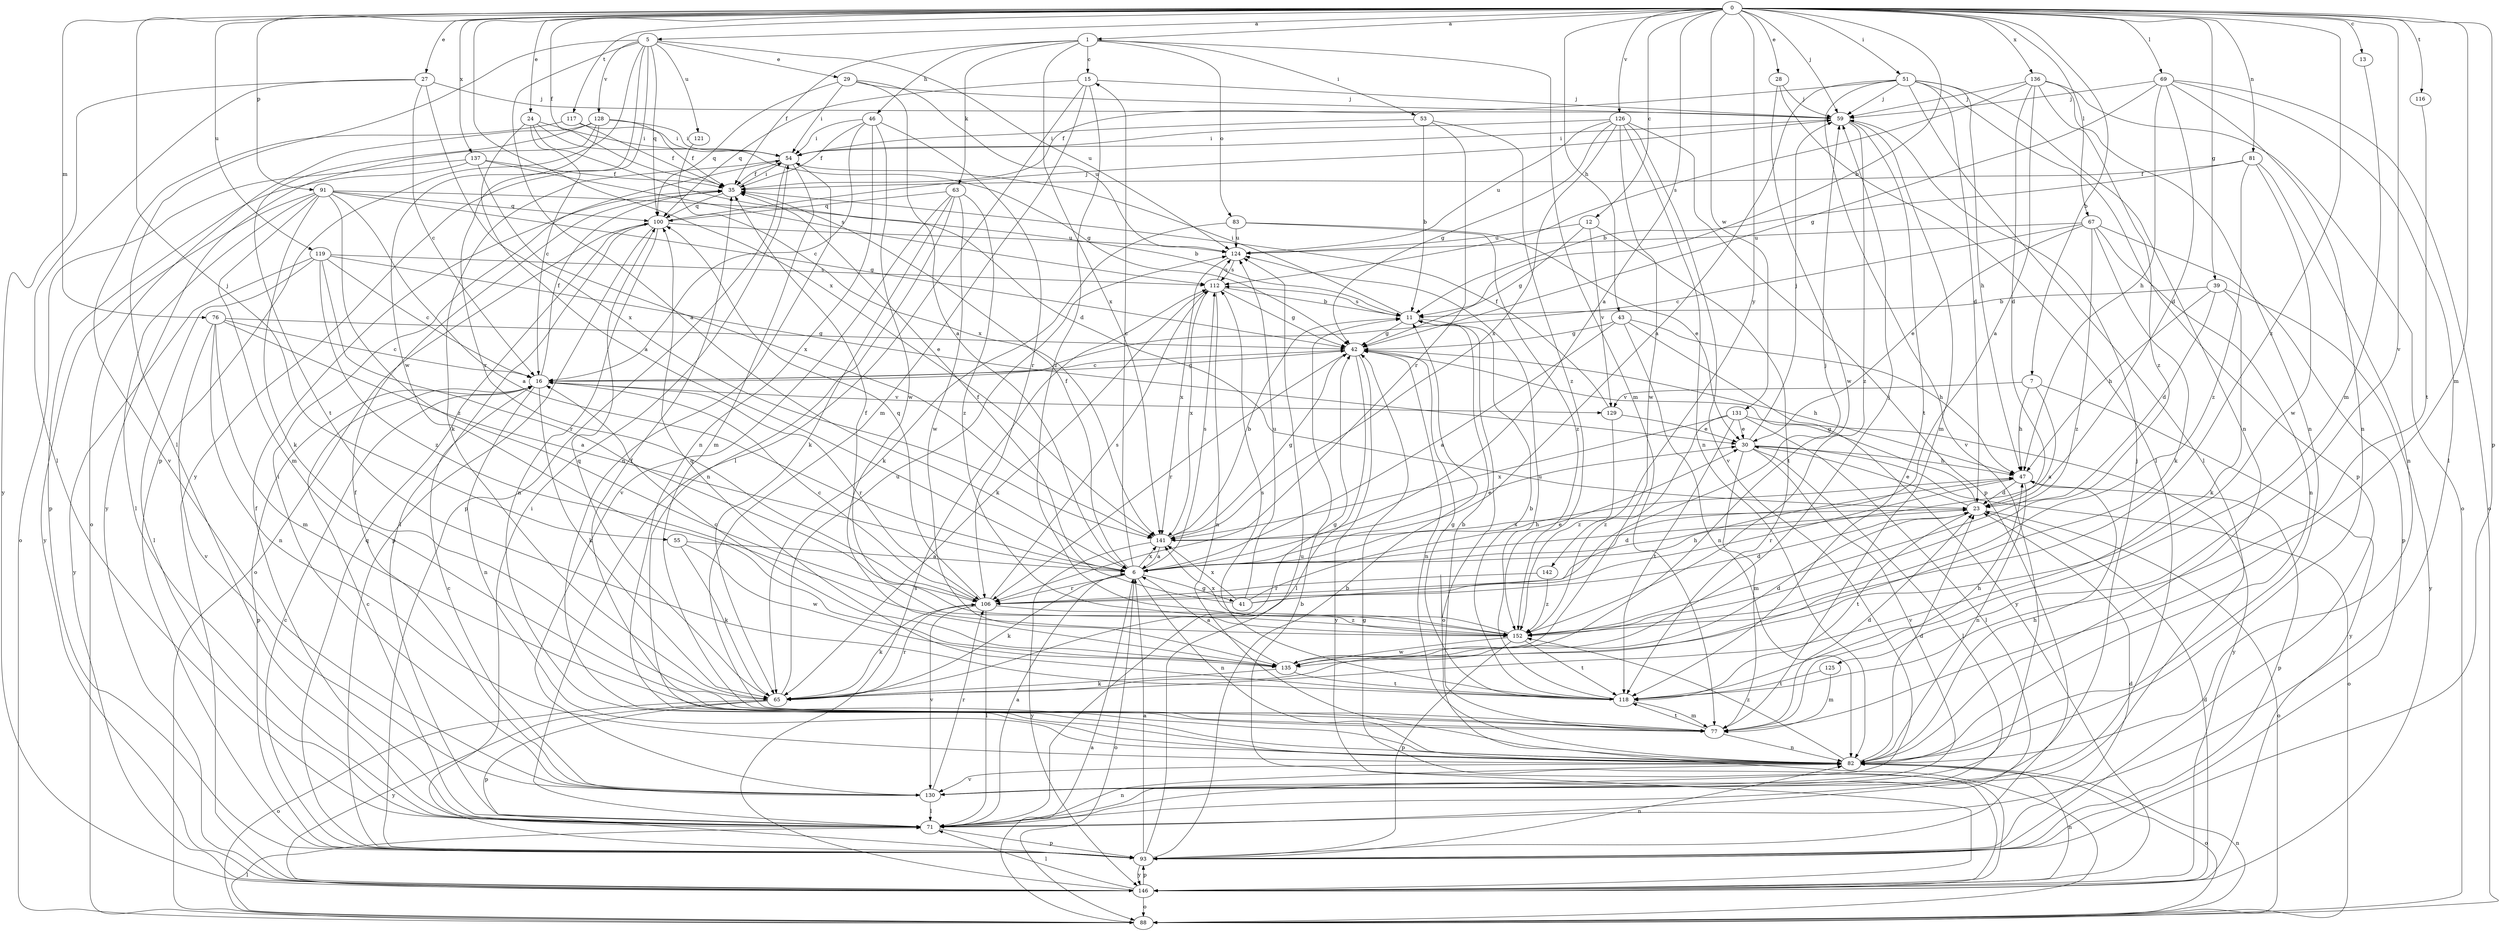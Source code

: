 strict digraph  {
0;
1;
5;
6;
7;
11;
12;
13;
15;
16;
23;
24;
27;
28;
29;
30;
35;
39;
41;
42;
43;
46;
47;
51;
53;
54;
55;
59;
63;
65;
67;
69;
71;
76;
77;
81;
82;
83;
88;
91;
93;
100;
106;
112;
116;
117;
118;
119;
121;
124;
125;
126;
128;
129;
130;
131;
135;
136;
137;
141;
142;
146;
152;
0 -> 1  [label=a];
0 -> 5  [label=a];
0 -> 6  [label=a];
0 -> 7  [label=b];
0 -> 11  [label=b];
0 -> 12  [label=c];
0 -> 13  [label=c];
0 -> 24  [label=e];
0 -> 27  [label=e];
0 -> 28  [label=e];
0 -> 35  [label=f];
0 -> 39  [label=g];
0 -> 43  [label=h];
0 -> 51  [label=i];
0 -> 55  [label=j];
0 -> 59  [label=j];
0 -> 67  [label=l];
0 -> 69  [label=l];
0 -> 76  [label=m];
0 -> 77  [label=m];
0 -> 81  [label=n];
0 -> 91  [label=p];
0 -> 93  [label=p];
0 -> 116  [label=t];
0 -> 117  [label=t];
0 -> 119  [label=u];
0 -> 125  [label=v];
0 -> 126  [label=v];
0 -> 131  [label=w];
0 -> 136  [label=x];
0 -> 137  [label=x];
0 -> 141  [label=x];
0 -> 142  [label=y];
0 -> 152  [label=z];
1 -> 15  [label=c];
1 -> 35  [label=f];
1 -> 46  [label=h];
1 -> 53  [label=i];
1 -> 63  [label=k];
1 -> 77  [label=m];
1 -> 83  [label=o];
1 -> 141  [label=x];
5 -> 6  [label=a];
5 -> 29  [label=e];
5 -> 71  [label=l];
5 -> 93  [label=p];
5 -> 100  [label=q];
5 -> 121  [label=u];
5 -> 124  [label=u];
5 -> 128  [label=v];
5 -> 135  [label=w];
5 -> 146  [label=y];
6 -> 15  [label=c];
6 -> 23  [label=d];
6 -> 35  [label=f];
6 -> 41  [label=g];
6 -> 47  [label=h];
6 -> 65  [label=k];
6 -> 82  [label=n];
6 -> 88  [label=o];
6 -> 106  [label=r];
6 -> 112  [label=s];
6 -> 141  [label=x];
7 -> 6  [label=a];
7 -> 47  [label=h];
7 -> 129  [label=v];
7 -> 146  [label=y];
11 -> 42  [label=g];
11 -> 54  [label=i];
11 -> 88  [label=o];
11 -> 112  [label=s];
12 -> 42  [label=g];
12 -> 118  [label=t];
12 -> 124  [label=u];
12 -> 129  [label=v];
13 -> 77  [label=m];
15 -> 59  [label=j];
15 -> 71  [label=l];
15 -> 77  [label=m];
15 -> 100  [label=q];
15 -> 152  [label=z];
16 -> 35  [label=f];
16 -> 42  [label=g];
16 -> 65  [label=k];
16 -> 82  [label=n];
16 -> 93  [label=p];
16 -> 106  [label=r];
16 -> 129  [label=v];
23 -> 30  [label=e];
23 -> 42  [label=g];
23 -> 88  [label=o];
23 -> 118  [label=t];
23 -> 141  [label=x];
24 -> 6  [label=a];
24 -> 16  [label=c];
24 -> 23  [label=d];
24 -> 42  [label=g];
24 -> 54  [label=i];
27 -> 16  [label=c];
27 -> 59  [label=j];
27 -> 71  [label=l];
27 -> 141  [label=x];
27 -> 146  [label=y];
28 -> 59  [label=j];
28 -> 71  [label=l];
28 -> 135  [label=w];
29 -> 6  [label=a];
29 -> 54  [label=i];
29 -> 59  [label=j];
29 -> 100  [label=q];
29 -> 124  [label=u];
30 -> 47  [label=h];
30 -> 59  [label=j];
30 -> 71  [label=l];
30 -> 77  [label=m];
30 -> 88  [label=o];
30 -> 130  [label=v];
35 -> 54  [label=i];
35 -> 100  [label=q];
39 -> 11  [label=b];
39 -> 23  [label=d];
39 -> 47  [label=h];
39 -> 65  [label=k];
39 -> 146  [label=y];
41 -> 23  [label=d];
41 -> 30  [label=e];
41 -> 35  [label=f];
41 -> 59  [label=j];
41 -> 124  [label=u];
41 -> 141  [label=x];
42 -> 16  [label=c];
42 -> 47  [label=h];
42 -> 71  [label=l];
42 -> 82  [label=n];
42 -> 106  [label=r];
42 -> 146  [label=y];
43 -> 6  [label=a];
43 -> 42  [label=g];
43 -> 47  [label=h];
43 -> 82  [label=n];
43 -> 146  [label=y];
46 -> 16  [label=c];
46 -> 35  [label=f];
46 -> 54  [label=i];
46 -> 82  [label=n];
46 -> 106  [label=r];
46 -> 135  [label=w];
47 -> 23  [label=d];
47 -> 82  [label=n];
47 -> 93  [label=p];
47 -> 106  [label=r];
51 -> 6  [label=a];
51 -> 23  [label=d];
51 -> 35  [label=f];
51 -> 47  [label=h];
51 -> 59  [label=j];
51 -> 71  [label=l];
51 -> 82  [label=n];
51 -> 93  [label=p];
51 -> 130  [label=v];
53 -> 11  [label=b];
53 -> 54  [label=i];
53 -> 106  [label=r];
53 -> 152  [label=z];
54 -> 35  [label=f];
54 -> 65  [label=k];
54 -> 77  [label=m];
54 -> 82  [label=n];
54 -> 93  [label=p];
55 -> 6  [label=a];
55 -> 65  [label=k];
55 -> 135  [label=w];
59 -> 54  [label=i];
59 -> 77  [label=m];
59 -> 118  [label=t];
59 -> 152  [label=z];
63 -> 65  [label=k];
63 -> 82  [label=n];
63 -> 100  [label=q];
63 -> 130  [label=v];
63 -> 135  [label=w];
63 -> 152  [label=z];
65 -> 42  [label=g];
65 -> 88  [label=o];
65 -> 93  [label=p];
65 -> 100  [label=q];
65 -> 106  [label=r];
65 -> 124  [label=u];
65 -> 146  [label=y];
67 -> 16  [label=c];
67 -> 30  [label=e];
67 -> 65  [label=k];
67 -> 82  [label=n];
67 -> 93  [label=p];
67 -> 124  [label=u];
67 -> 152  [label=z];
69 -> 23  [label=d];
69 -> 42  [label=g];
69 -> 47  [label=h];
69 -> 59  [label=j];
69 -> 71  [label=l];
69 -> 82  [label=n];
69 -> 88  [label=o];
71 -> 6  [label=a];
71 -> 16  [label=c];
71 -> 35  [label=f];
71 -> 82  [label=n];
71 -> 93  [label=p];
76 -> 6  [label=a];
76 -> 16  [label=c];
76 -> 42  [label=g];
76 -> 77  [label=m];
76 -> 82  [label=n];
76 -> 130  [label=v];
77 -> 11  [label=b];
77 -> 23  [label=d];
77 -> 35  [label=f];
77 -> 82  [label=n];
77 -> 118  [label=t];
81 -> 11  [label=b];
81 -> 35  [label=f];
81 -> 82  [label=n];
81 -> 135  [label=w];
81 -> 152  [label=z];
82 -> 23  [label=d];
82 -> 47  [label=h];
82 -> 88  [label=o];
82 -> 130  [label=v];
82 -> 152  [label=z];
83 -> 30  [label=e];
83 -> 65  [label=k];
83 -> 124  [label=u];
83 -> 152  [label=z];
88 -> 6  [label=a];
88 -> 71  [label=l];
88 -> 82  [label=n];
91 -> 6  [label=a];
91 -> 11  [label=b];
91 -> 42  [label=g];
91 -> 65  [label=k];
91 -> 71  [label=l];
91 -> 77  [label=m];
91 -> 100  [label=q];
91 -> 146  [label=y];
91 -> 152  [label=z];
93 -> 6  [label=a];
93 -> 11  [label=b];
93 -> 16  [label=c];
93 -> 23  [label=d];
93 -> 54  [label=i];
93 -> 82  [label=n];
93 -> 100  [label=q];
93 -> 124  [label=u];
93 -> 146  [label=y];
100 -> 59  [label=j];
100 -> 71  [label=l];
100 -> 82  [label=n];
100 -> 88  [label=o];
100 -> 93  [label=p];
100 -> 124  [label=u];
106 -> 16  [label=c];
106 -> 47  [label=h];
106 -> 65  [label=k];
106 -> 71  [label=l];
106 -> 100  [label=q];
106 -> 112  [label=s];
106 -> 130  [label=v];
106 -> 152  [label=z];
112 -> 11  [label=b];
112 -> 42  [label=g];
112 -> 65  [label=k];
112 -> 82  [label=n];
112 -> 124  [label=u];
112 -> 141  [label=x];
116 -> 118  [label=t];
117 -> 35  [label=f];
117 -> 54  [label=i];
117 -> 130  [label=v];
118 -> 11  [label=b];
118 -> 42  [label=g];
118 -> 47  [label=h];
118 -> 77  [label=m];
118 -> 100  [label=q];
118 -> 112  [label=s];
118 -> 124  [label=u];
119 -> 16  [label=c];
119 -> 30  [label=e];
119 -> 71  [label=l];
119 -> 106  [label=r];
119 -> 112  [label=s];
119 -> 146  [label=y];
119 -> 152  [label=z];
121 -> 141  [label=x];
124 -> 112  [label=s];
124 -> 141  [label=x];
125 -> 77  [label=m];
125 -> 118  [label=t];
126 -> 42  [label=g];
126 -> 54  [label=i];
126 -> 82  [label=n];
126 -> 93  [label=p];
126 -> 124  [label=u];
126 -> 130  [label=v];
126 -> 135  [label=w];
126 -> 141  [label=x];
128 -> 35  [label=f];
128 -> 54  [label=i];
128 -> 88  [label=o];
128 -> 106  [label=r];
128 -> 118  [label=t];
128 -> 146  [label=y];
129 -> 30  [label=e];
129 -> 35  [label=f];
129 -> 152  [label=z];
130 -> 16  [label=c];
130 -> 35  [label=f];
130 -> 54  [label=i];
130 -> 59  [label=j];
130 -> 71  [label=l];
130 -> 106  [label=r];
131 -> 30  [label=e];
131 -> 71  [label=l];
131 -> 118  [label=t];
131 -> 141  [label=x];
131 -> 146  [label=y];
131 -> 152  [label=z];
135 -> 6  [label=a];
135 -> 16  [label=c];
135 -> 23  [label=d];
135 -> 59  [label=j];
135 -> 65  [label=k];
135 -> 118  [label=t];
136 -> 6  [label=a];
136 -> 23  [label=d];
136 -> 59  [label=j];
136 -> 82  [label=n];
136 -> 88  [label=o];
136 -> 112  [label=s];
136 -> 152  [label=z];
137 -> 35  [label=f];
137 -> 88  [label=o];
137 -> 93  [label=p];
137 -> 112  [label=s];
137 -> 141  [label=x];
141 -> 6  [label=a];
141 -> 11  [label=b];
141 -> 30  [label=e];
141 -> 42  [label=g];
141 -> 146  [label=y];
142 -> 106  [label=r];
142 -> 152  [label=z];
146 -> 11  [label=b];
146 -> 23  [label=d];
146 -> 42  [label=g];
146 -> 71  [label=l];
146 -> 82  [label=n];
146 -> 88  [label=o];
146 -> 93  [label=p];
146 -> 112  [label=s];
152 -> 35  [label=f];
152 -> 93  [label=p];
152 -> 118  [label=t];
152 -> 135  [label=w];
152 -> 141  [label=x];
}
